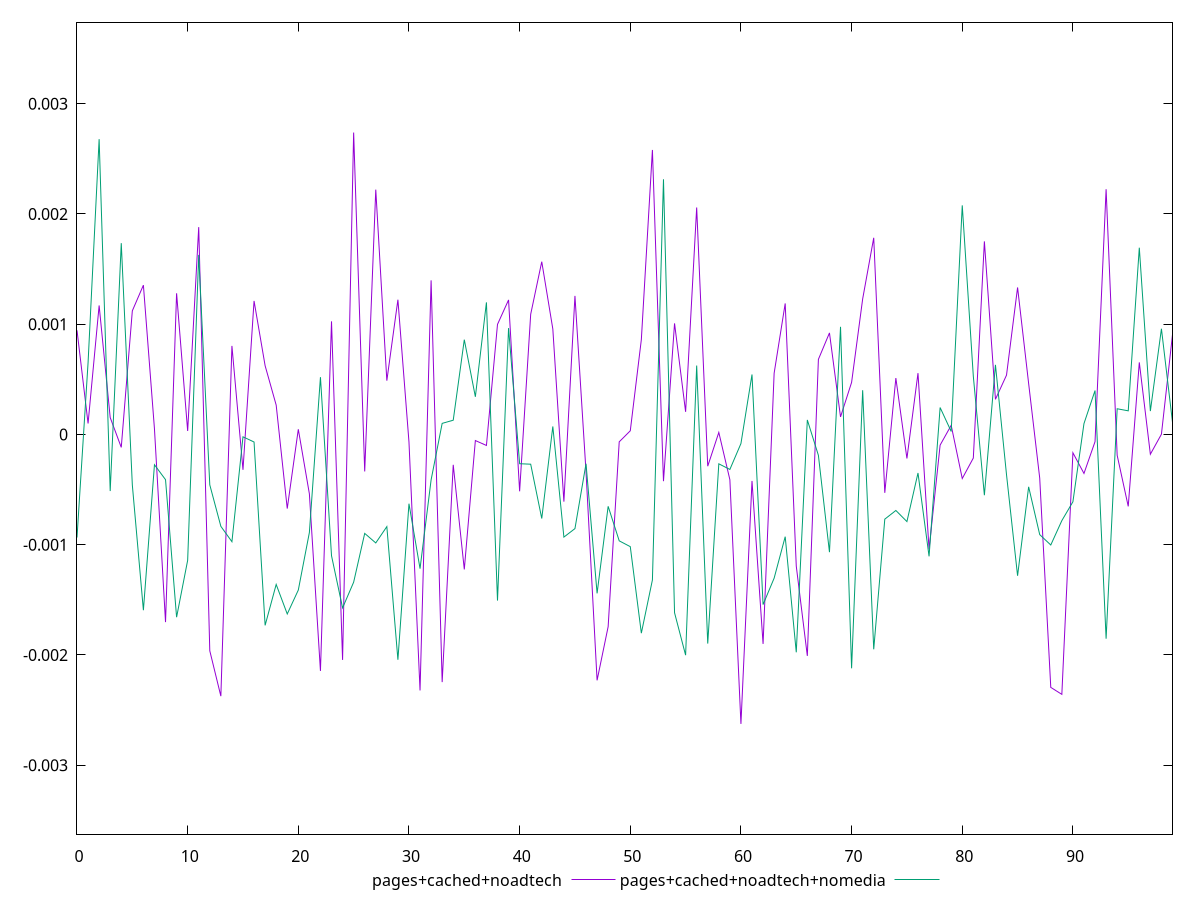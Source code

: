reset

$pagesCachedNoadtech <<EOF
0 0.0009440904850804233
1 0.00009921741597317073
2 0.0011696008879993525
3 0.0001530473938840338
4 -0.0001175101400021944
5 0.001121000950328635
6 0.0013538729372258136
7 0.00004977347876809896
8 -0.0017021667803007107
9 0.0012802209279789644
10 0.00003142618644730425
11 0.0018802234866402104
12 -0.001962445399441733
13 -0.002373801667895696
14 0.0008030839385658012
15 -0.0003208807346406897
16 0.0012108019016052235
17 0.0006233570849890375
18 0.00026588474377900966
19 -0.0006725453546584925
20 0.00004651568268909338
21 -0.0005391151059320759
22 -0.0021452599677431665
23 0.0010253964961774483
24 -0.002045539973305263
25 0.0027380247150075587
26 -0.000335672474934382
27 0.0022200960813733373
28 0.00048762316218766924
29 0.0012219551373509547
30 -0.00006901906249550394
31 -0.0023221394370706804
32 0.001397462915983222
33 -0.0022465160360921428
34 -0.00027564694903133014
35 -0.001224479577529468
36 -0.000055503690071282384
37 -0.0001001954373508784
38 0.0009980327186912123
39 0.0012198970632639138
40 -0.0005158789298242323
41 0.0010899872240471605
42 0.0015668598018188063
43 0.0009563580923856743
44 -0.0006098393469890068
45 0.0012562628084674837
46 -0.0003394801531525271
47 -0.0022304826035471977
48 -0.0017436373477868155
49 -0.0000672124620921843
50 0.000033019943687126466
51 0.00086032915947162
52 0.002580409183748772
53 -0.00042394593056274135
54 0.0010070596394227138
55 0.00020479321897320772
56 0.0020580153826035862
57 -0.0002881207947685293
58 0.000018087981414641186
59 -0.00041072946300610425
60 -0.0026254126698101498
61 -0.0004223203389926794
62 -0.0018999328346484727
63 0.0005552843581170691
64 0.001188093833301991
65 -0.0011942868909584669
66 -0.0020086134315749054
67 0.0006807253076914488
68 0.0009206960731124314
69 0.00015889433280294967
70 0.00047183637059516003
71 0.0012287954198415274
72 0.0017833182246392936
73 -0.0005297071652540907
74 0.0005110039852757583
75 -0.00021813645129502014
76 0.0005557550845393661
77 -0.001042067231959089
78 -0.0000970976183447136
79 0.00008248567384891661
80 -0.00039998284372485035
81 -0.00021435488789378783
82 0.0017508932041746495
83 0.00031828885454822793
84 0.0005375868537315781
85 0.0013327814809310523
86 0.0004612575498730337
87 -0.00039607790297618075
88 -0.0022945423000259794
89 -0.0023576335376001827
90 -0.00016661102261790792
91 -0.00035396372965730284
92 -0.00006551381554651264
93 0.002224221378157431
94 -0.00018962194016531876
95 -0.0006525949195586661
96 0.0006534028837858691
97 -0.00017961956304575477
98 0.0000018947985684303338
99 0.0009048567561987908
EOF

$pagesCachedNoadtechNomedia <<EOF
0 -0.0009351146508133514
1 0.0006503799705527705
2 0.0026782704822020955
3 -0.0005134978445661909
4 0.0017345244927342665
5 -0.0004586047859282516
6 -0.0015943262824465669
7 -0.00027510770999352173
8 -0.0004104108013324356
9 -0.0016578829448643361
10 -0.001141924249787505
11 0.001628327953935979
12 -0.0004574003574590249
13 -0.0008337363347424131
14 -0.0009730875170860845
15 -0.0000218256539412506
16 -0.00006889706282935393
17 -0.0017318586495938806
18 -0.0013606925823227089
19 -0.0016284723681462962
20 -0.0014116252772386096
21 -0.0008895390412437115
22 0.0005195919047024045
23 -0.0011002804874187912
24 -0.0015733572398198995
25 -0.0013404153588637696
26 -0.0008977373673992308
27 -0.0009842435019008055
28 -0.0008361716273139252
29 -0.002043618456860468
30 -0.0006282432421838699
31 -0.0012173989099897586
32 -0.0004124759419312202
33 0.00010018258453088433
34 0.00012904764459341998
35 0.0008593687178111606
36 0.0003413178704619463
37 0.0011978144152438733
38 -0.001507144932663748
39 0.0009644981226406113
40 -0.00026575951805939325
41 -0.0002700610915860593
42 -0.0007626630975394177
43 0.00007230831720965256
44 -0.0009312124099840383
45 -0.0008542379663814215
46 -0.00026558651072485976
47 -0.0014414612569269062
48 -0.0006520736977351885
49 -0.0009652699561674028
50 -0.0010179477529484505
51 -0.0018025919229167063
52 -0.0013201016485980348
53 0.0023140682546835636
54 -0.0016175049432933797
55 -0.0020022423704928196
56 0.000624813219083282
57 -0.0018971699863259103
58 -0.0002666035499263003
59 -0.00031763184024964
60 -0.0000828779512396155
61 0.0005435283856190113
62 -0.0015433429972578313
63 -0.0013036170556370871
64 -0.0009274653154802443
65 -0.0019762822155492132
66 0.00013142227305854292
67 -0.00018960284650663042
68 -0.0010680817437334316
69 0.000976228577042873
70 -0.002121160905287481
71 0.00040095612495902875
72 -0.0019489351518631765
73 -0.0007684129914888093
74 -0.0006898166636690739
75 -0.0007905288735178317
76 -0.0003498820631623703
77 -0.0011059015922197935
78 0.0002439901360091987
79 0.000026628891776883658
80 0.0020773438433800287
81 0.0005276378823050356
82 -0.0005513072021504075
83 0.0006311762942897203
84 -0.00036528373243363
85 -0.0012820882059142466
86 -0.0004751941057889306
87 -0.0009088348886063746
88 -0.0010029429550120642
89 -0.000781881264066106
90 -0.0006108223303396346
91 0.00009825215852566626
92 0.00039809715551193474
93 -0.0018530376661613382
94 0.00023277619215293454
95 0.00021399715935428807
96 0.001693476200977371
97 0.0002116313332236561
98 0.0009584222314713712
99 0.00011030280931779158
EOF

set key outside below
set xrange [0:99]
set yrange [-0.00362541266981015:0.0037380247150075588]
set trange [-0.00362541266981015:0.0037380247150075588]
set terminal svg size 640, 520 enhanced background rgb 'white'
set output "report_00019_2021-02-10T18-14-37.922Z//meta/pScore-difference/comparison/line/2_vs_3.svg"

plot $pagesCachedNoadtech title "pages+cached+noadtech" with line, \
     $pagesCachedNoadtechNomedia title "pages+cached+noadtech+nomedia" with line

reset
